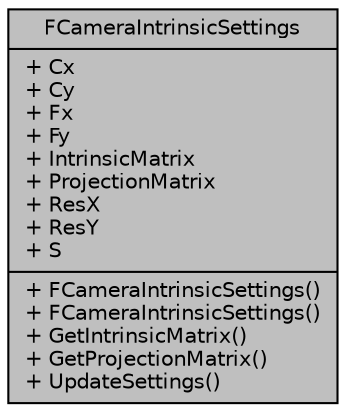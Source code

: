 digraph "FCameraIntrinsicSettings"
{
  edge [fontname="Helvetica",fontsize="10",labelfontname="Helvetica",labelfontsize="10"];
  node [fontname="Helvetica",fontsize="10",shape=record];
  Node1 [label="{FCameraIntrinsicSettings\n|+ Cx\l+ Cy\l+ Fx\l+ Fy\l+ IntrinsicMatrix\l+ ProjectionMatrix\l+ ResX\l+ ResY\l+ S\l|+ FCameraIntrinsicSettings()\l+ FCameraIntrinsicSettings()\l+ GetIntrinsicMatrix()\l+ GetProjectionMatrix()\l+ UpdateSettings()\l}",height=0.2,width=0.4,color="black", fillcolor="grey75", style="filled", fontcolor="black"];
}

